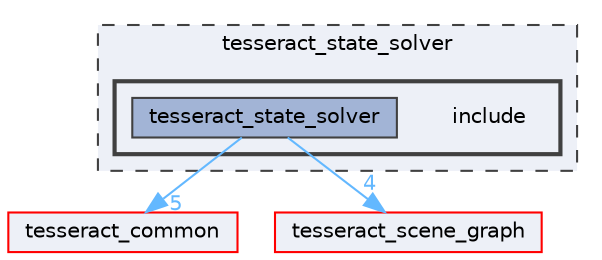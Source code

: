 digraph "tesseract_state_solver/include"
{
 // LATEX_PDF_SIZE
  bgcolor="transparent";
  edge [fontname=Helvetica,fontsize=10,labelfontname=Helvetica,labelfontsize=10];
  node [fontname=Helvetica,fontsize=10,shape=box,height=0.2,width=0.4];
  compound=true
  subgraph clusterdir_f9fd38abb6852090848a9f28804f693c {
    graph [ bgcolor="#edf0f7", pencolor="grey25", label="tesseract_state_solver", fontname=Helvetica,fontsize=10 style="filled,dashed", URL="dir_f9fd38abb6852090848a9f28804f693c.html",tooltip=""]
  subgraph clusterdir_3f721f05b835b2e0e1382f5bfc7aa7a8 {
    graph [ bgcolor="#edf0f7", pencolor="grey25", label="", fontname=Helvetica,fontsize=10 style="filled,bold", URL="dir_3f721f05b835b2e0e1382f5bfc7aa7a8.html",tooltip=""]
    dir_3f721f05b835b2e0e1382f5bfc7aa7a8 [shape=plaintext, label="include"];
  dir_1992aae1145525bc5d22236cdc5e3515 [label="tesseract_state_solver", fillcolor="#a2b4d6", color="grey25", style="filled", URL="dir_1992aae1145525bc5d22236cdc5e3515.html",tooltip=""];
  }
  }
  dir_8430b83f3af685b4c96d298a32e9aa37 [label="tesseract_common", fillcolor="#edf0f7", color="red", style="filled", URL="dir_8430b83f3af685b4c96d298a32e9aa37.html",tooltip=""];
  dir_80ecf6fe8b2ccd2d6af6fe314205f076 [label="tesseract_scene_graph", fillcolor="#edf0f7", color="red", style="filled", URL="dir_80ecf6fe8b2ccd2d6af6fe314205f076.html",tooltip=""];
  dir_1992aae1145525bc5d22236cdc5e3515->dir_80ecf6fe8b2ccd2d6af6fe314205f076 [headlabel="4", labeldistance=1.5 headhref="dir_000092_000087.html" color="steelblue1" fontcolor="steelblue1"];
  dir_1992aae1145525bc5d22236cdc5e3515->dir_8430b83f3af685b4c96d298a32e9aa37 [headlabel="5", labeldistance=1.5 headhref="dir_000092_000075.html" color="steelblue1" fontcolor="steelblue1"];
}
